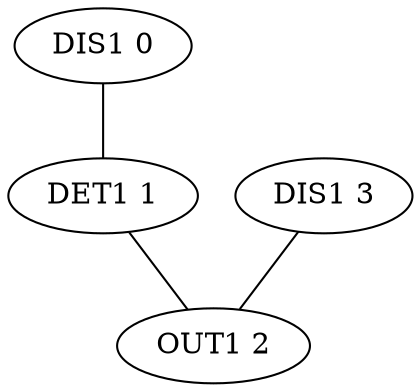 graph "Tiny Dag" {
0 [label="DIS1 0"]
3 [label="DIS1 3"]
1 [label="DET1 1"]
2 [label="OUT1 2"]
0 -- 1
1 -- 2
3 -- 2
}

